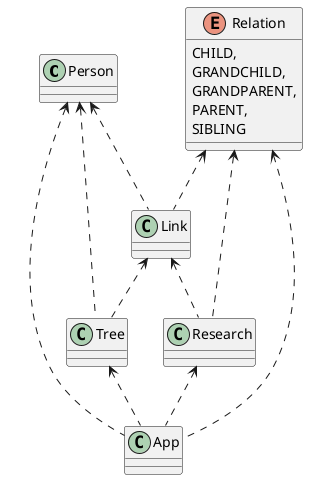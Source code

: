 @startuml
'https://plantuml.com/class-diagram


class Person

enum Relation{
    CHILD,
    GRANDCHILD,
    GRANDPARENT,
    PARENT,
    SIBLING
    }

class Research


class Tree
class Link

class App
Tree<..App
Person<..App
Relation<..App
Research<..App

Person<.. Link
Relation<.. Link

Relation<.. Research

Link<.. Research

Link<.. Tree
Person<.. Tree



@enduml